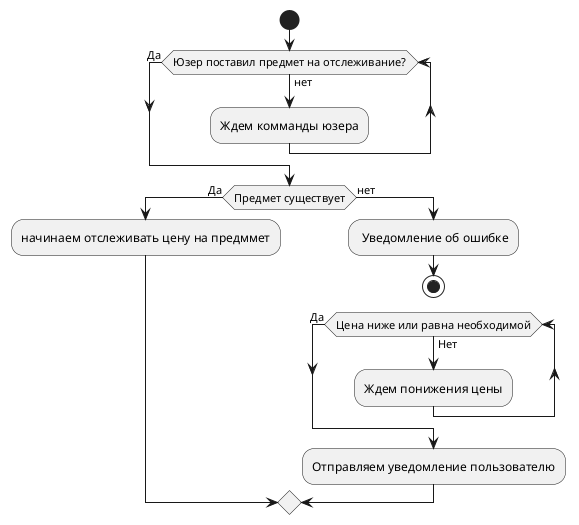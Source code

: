 @startuml
start 
while (Юзер поставил предмет на отслеживание?) is (нет)
:Ждем комманды юзера;
endwhile (Да)
if (Предмет существует) then (Да)
:начинаем отслеживать цену на предммет;
else (нет) 
: Уведомление об ошибке;
stop

while (Цена ниже или равна необходимой) is (Нет)
:Ждем понижения цены;
endwhile (Да)
:Отправляем уведомление пользователю;
@enduml
